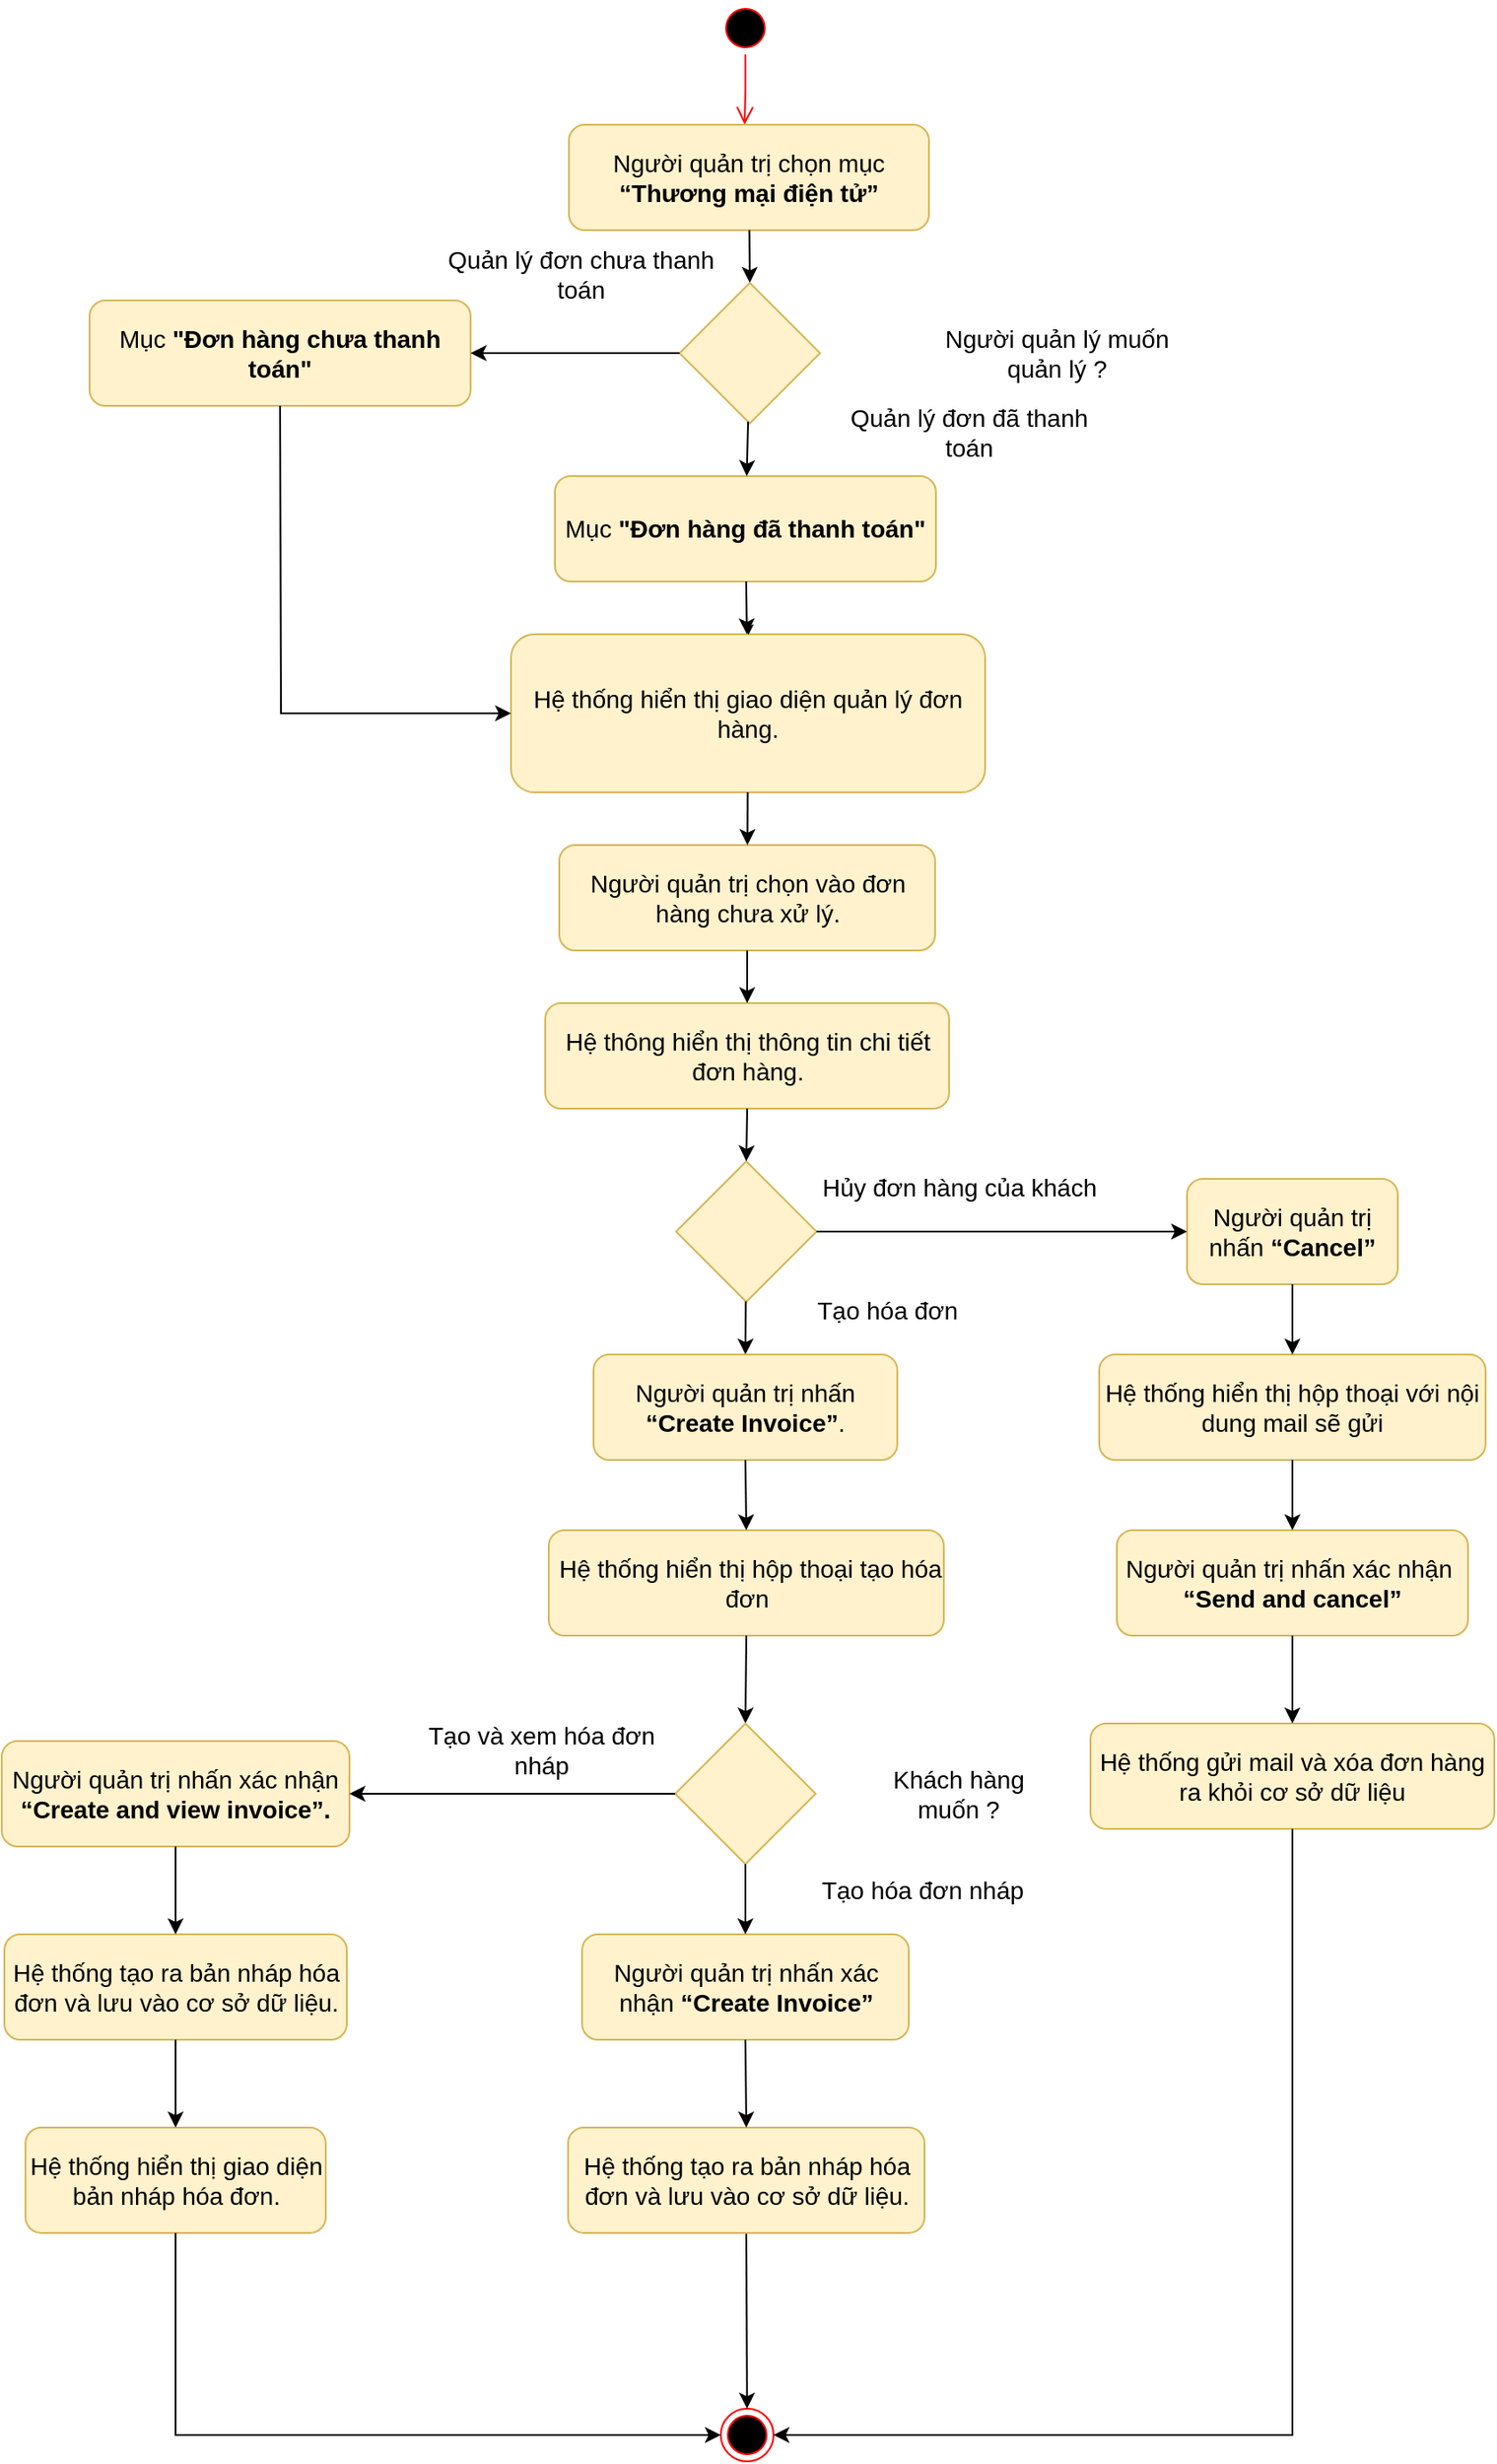 <mxfile version="20.5.3" type="device"><diagram id="NtIufhbVTjzd1eWzALGa" name="Page-1"><mxGraphModel dx="1635" dy="913" grid="1" gridSize="10" guides="1" tooltips="1" connect="1" arrows="1" fold="1" page="1" pageScale="1" pageWidth="850" pageHeight="1100" math="0" shadow="0"><root><mxCell id="0"/><mxCell id="1" parent="0"/><mxCell id="KUfu6anbVa3KnyMD5vDD-1" value="" style="ellipse;html=1;shape=endState;fillColor=#000000;strokeColor=#ff0000;fontSize=14;" parent="1" vertex="1"><mxGeometry x="409.5" y="1450" width="30" height="30" as="geometry"/></mxCell><mxCell id="KUfu6anbVa3KnyMD5vDD-2" value="" style="ellipse;html=1;shape=startState;fillColor=#000000;strokeColor=#ff0000;fontSize=14;" parent="1" vertex="1"><mxGeometry x="408.5" y="80" width="30" height="30" as="geometry"/></mxCell><mxCell id="KUfu6anbVa3KnyMD5vDD-3" value="" style="edgeStyle=orthogonalEdgeStyle;html=1;verticalAlign=bottom;endArrow=open;endSize=8;strokeColor=#ff0000;rounded=0;fontSize=14;entryX=0.488;entryY=0;entryDx=0;entryDy=0;entryPerimeter=0;" parent="1" source="KUfu6anbVa3KnyMD5vDD-2" edge="1" target="KUfu6anbVa3KnyMD5vDD-4"><mxGeometry relative="1" as="geometry"><mxPoint x="423" y="140" as="targetPoint"/></mxGeometry></mxCell><mxCell id="KUfu6anbVa3KnyMD5vDD-4" value="&lt;b id=&quot;docs-internal-guid-8980c4c9-7fff-c3e4-bc21-66bbaf039bb8&quot; style=&quot;font-weight: normal; font-size: 14px;&quot;&gt;&lt;span style=&quot;font-size: 14px; font-family: Calibri, sans-serif; color: rgb(0, 0, 0); background-color: transparent; font-weight: 400; font-style: normal; font-variant: normal; text-decoration: none; vertical-align: baseline;&quot;&gt;Người quản trị chọn mục &lt;/span&gt;&lt;span style=&quot;font-size: 14px; font-family: Calibri, sans-serif; color: rgb(0, 0, 0); background-color: transparent; font-weight: 700; font-style: normal; font-variant: normal; text-decoration: none; vertical-align: baseline;&quot;&gt;“Thương mại điện tử”&lt;/span&gt;&lt;/b&gt;" style="rounded=1;whiteSpace=wrap;html=1;fillColor=#fff2cc;strokeColor=#d6b656;fontSize=14;" parent="1" vertex="1"><mxGeometry x="323" y="150" width="205" height="60" as="geometry"/></mxCell><mxCell id="KUfu6anbVa3KnyMD5vDD-5" value="&lt;span id=&quot;docs-internal-guid-a3a27db2-7fff-051c-828b-8b4efbaabe49&quot; style=&quot;font-size: 14px;&quot;&gt;&lt;p style=&quot;line-height: 1.2; margin-top: 0pt; margin-bottom: 0pt; font-size: 14px;&quot; dir=&quot;ltr&quot;&gt;&lt;span id=&quot;docs-internal-guid-9647f9d7-7fff-be7b-ffa3-6aff18ac8986&quot; style=&quot;font-size: 14px;&quot;&gt;&lt;/span&gt;&lt;/p&gt;&lt;p style=&quot;line-height: 1.2; margin-top: 0pt; margin-bottom: 0pt; font-size: 14px;&quot; dir=&quot;ltr&quot;&gt;&lt;span style=&quot;font-size: 14px; font-family: Calibri, sans-serif; color: rgb(0, 0, 0); background-color: transparent; font-weight: 400; font-style: normal; font-variant: normal; text-decoration: none; vertical-align: baseline;&quot;&gt;Hệ thống hiển thị giao diện quản lý đơn hàng.&lt;/span&gt;&lt;/p&gt;&lt;/span&gt;" style="rounded=1;whiteSpace=wrap;html=1;fillColor=#fff2cc;strokeColor=#d6b656;fontSize=14;" parent="1" vertex="1"><mxGeometry x="290" y="440" width="270" height="90" as="geometry"/></mxCell><mxCell id="KUfu6anbVa3KnyMD5vDD-6" value="&lt;span id=&quot;docs-internal-guid-f438fb41-7fff-bad0-ffcc-31dd240963cc&quot; style=&quot;font-size: 14px;&quot;&gt;&lt;span style=&quot;font-size: 14px; font-family: Calibri, sans-serif; background-color: transparent; font-variant-numeric: normal; font-variant-east-asian: normal; vertical-align: baseline;&quot;&gt;Người&amp;nbsp;&lt;span style=&quot;font-family: Helvetica; font-size: 14px;&quot; id=&quot;docs-internal-guid-8980c4c9-7fff-c3e4-bc21-66bbaf039bb8&quot;&gt;&lt;span style=&quot;font-family: Calibri, sans-serif; background-color: transparent; font-variant-numeric: normal; font-variant-east-asian: normal; vertical-align: baseline; font-size: 14px;&quot;&gt;quản trị&amp;nbsp;&lt;/span&gt;&lt;/span&gt;chọn vào đơn hàng chưa xử lý. &lt;/span&gt;&lt;/span&gt;" style="rounded=1;whiteSpace=wrap;html=1;fillColor=#fff2cc;strokeColor=#d6b656;fontSize=14;" parent="1" vertex="1"><mxGeometry x="317.5" y="560" width="214" height="60" as="geometry"/></mxCell><mxCell id="KUfu6anbVa3KnyMD5vDD-7" value="&lt;span style=&quot;background-color: transparent; font-family: Calibri, sans-serif; font-size: 14px;&quot;&gt;Hệ thông hiển thị thông tin chi tiết đơn hàng.&lt;/span&gt;&lt;br style=&quot;font-size: 14px;&quot;&gt;" style="rounded=1;whiteSpace=wrap;html=1;fillColor=#fff2cc;strokeColor=#d6b656;fontSize=14;" parent="1" vertex="1"><mxGeometry x="309.5" y="650" width="230" height="60" as="geometry"/></mxCell><mxCell id="KUfu6anbVa3KnyMD5vDD-9" value="" style="endArrow=classic;html=1;rounded=0;entryX=0.5;entryY=0;entryDx=0;entryDy=0;fontSize=14;" parent="1" source="KUfu6anbVa3KnyMD5vDD-4" target="KUfu6anbVa3KnyMD5vDD-49" edge="1"><mxGeometry width="50" height="50" relative="1" as="geometry"><mxPoint x="243.5" y="410" as="sourcePoint"/><mxPoint x="614.5" y="190" as="targetPoint"/></mxGeometry></mxCell><mxCell id="KUfu6anbVa3KnyMD5vDD-10" value="" style="endArrow=classic;html=1;rounded=0;fontSize=14;" parent="1" source="KUfu6anbVa3KnyMD5vDD-5" target="KUfu6anbVa3KnyMD5vDD-6" edge="1"><mxGeometry width="50" height="50" relative="1" as="geometry"><mxPoint x="434.5" y="420" as="sourcePoint"/><mxPoint x="434.5" y="480" as="targetPoint"/></mxGeometry></mxCell><mxCell id="KUfu6anbVa3KnyMD5vDD-11" value="" style="endArrow=classic;html=1;rounded=0;fontSize=14;" parent="1" source="KUfu6anbVa3KnyMD5vDD-6" target="KUfu6anbVa3KnyMD5vDD-7" edge="1"><mxGeometry width="50" height="50" relative="1" as="geometry"><mxPoint x="444.5" y="430" as="sourcePoint"/><mxPoint x="444.5" y="490" as="targetPoint"/></mxGeometry></mxCell><mxCell id="KUfu6anbVa3KnyMD5vDD-13" value="" style="rhombus;whiteSpace=wrap;html=1;fillColor=#fff2cc;strokeColor=#d6b656;fontSize=14;" parent="1" vertex="1"><mxGeometry x="384" y="740" width="80" height="80" as="geometry"/></mxCell><mxCell id="KUfu6anbVa3KnyMD5vDD-16" value="&lt;span id=&quot;docs-internal-guid-1f173d41-7fff-8cbb-1a45-6fe85110846f&quot; style=&quot;font-size: 14px;&quot;&gt;&lt;span style=&quot;font-size: 14px; font-family: Calibri, sans-serif; background-color: transparent; font-variant-numeric: normal; font-variant-east-asian: normal; vertical-align: baseline;&quot;&gt;Người quản trị nhấn &lt;/span&gt;&lt;span style=&quot;font-size: 14px; font-family: Calibri, sans-serif; background-color: transparent; font-weight: 700; font-variant-numeric: normal; font-variant-east-asian: normal; vertical-align: baseline;&quot;&gt;“Cancel”&lt;/span&gt;&lt;/span&gt;" style="rounded=1;whiteSpace=wrap;html=1;fillColor=#fff2cc;strokeColor=#d6b656;fontSize=14;" parent="1" vertex="1"><mxGeometry x="675" y="750" width="120" height="60" as="geometry"/></mxCell><mxCell id="KUfu6anbVa3KnyMD5vDD-26" value="" style="endArrow=classic;html=1;rounded=0;fontSize=14;" parent="1" source="KUfu6anbVa3KnyMD5vDD-13" target="KUfu6anbVa3KnyMD5vDD-16" edge="1"><mxGeometry width="50" height="50" relative="1" as="geometry"><mxPoint x="580" y="750" as="sourcePoint"/><mxPoint x="630" y="700" as="targetPoint"/></mxGeometry></mxCell><mxCell id="KUfu6anbVa3KnyMD5vDD-33" value="" style="endArrow=classic;html=1;rounded=0;fontSize=14;exitX=0.5;exitY=1;exitDx=0;exitDy=0;" parent="1" source="Atl_5R1qisVYsRcEx3GR-12" target="KUfu6anbVa3KnyMD5vDD-1" edge="1"><mxGeometry width="50" height="50" relative="1" as="geometry"><mxPoint x="424.5" y="1410" as="sourcePoint"/><mxPoint x="269.5" y="1450" as="targetPoint"/></mxGeometry></mxCell><mxCell id="KUfu6anbVa3KnyMD5vDD-37" value="Hủy đơn hàng của khách" style="text;html=1;strokeColor=none;fillColor=none;align=center;verticalAlign=middle;whiteSpace=wrap;rounded=0;fontSize=14;" parent="1" vertex="1"><mxGeometry x="466" y="740" width="159" height="30" as="geometry"/></mxCell><mxCell id="KUfu6anbVa3KnyMD5vDD-40" value="" style="endArrow=classic;html=1;rounded=0;fontSize=14;entryX=0.5;entryY=0;entryDx=0;entryDy=0;" parent="1" source="KUfu6anbVa3KnyMD5vDD-13" target="Atl_5R1qisVYsRcEx3GR-5" edge="1"><mxGeometry width="50" height="50" relative="1" as="geometry"><mxPoint x="600" y="920" as="sourcePoint"/><mxPoint x="427.4" y="850" as="targetPoint"/></mxGeometry></mxCell><mxCell id="KUfu6anbVa3KnyMD5vDD-42" value="Tạo hóa đơn" style="text;html=1;strokeColor=none;fillColor=none;align=center;verticalAlign=middle;whiteSpace=wrap;rounded=0;fontSize=14;" parent="1" vertex="1"><mxGeometry x="459" y="810" width="91" height="30" as="geometry"/></mxCell><mxCell id="KUfu6anbVa3KnyMD5vDD-48" value="&lt;span id=&quot;docs-internal-guid-2b19aabf-7fff-3144-191e-baf4130a2cd1&quot; style=&quot;font-size: 14px;&quot;&gt;&lt;span style=&quot;font-size: 14px; font-family: Calibri, sans-serif; background-color: transparent; font-variant-numeric: normal; font-variant-east-asian: normal; vertical-align: baseline;&quot;&gt;Mục &lt;b style=&quot;font-size: 14px;&quot;&gt;&quot;Đơn hàng chưa thanh toán&quot;&lt;/b&gt;&lt;/span&gt;&lt;/span&gt;" style="rounded=1;whiteSpace=wrap;html=1;fillColor=#fff2cc;strokeColor=#d6b656;fontSize=14;" parent="1" vertex="1"><mxGeometry x="50" y="250" width="217" height="60" as="geometry"/></mxCell><mxCell id="KUfu6anbVa3KnyMD5vDD-49" value="" style="rhombus;whiteSpace=wrap;html=1;fillColor=#fff2cc;strokeColor=#d6b656;fontSize=14;" parent="1" vertex="1"><mxGeometry x="386" y="240" width="80" height="80" as="geometry"/></mxCell><mxCell id="KUfu6anbVa3KnyMD5vDD-85" value="" style="edgeStyle=orthogonalEdgeStyle;rounded=0;orthogonalLoop=1;jettySize=auto;html=1;strokeWidth=0;fontSize=14;" parent="1" source="KUfu6anbVa3KnyMD5vDD-50" target="KUfu6anbVa3KnyMD5vDD-5" edge="1"><mxGeometry relative="1" as="geometry"/></mxCell><mxCell id="KUfu6anbVa3KnyMD5vDD-50" value="&lt;span style=&quot;font-family: Calibri, sans-serif; font-size: 14px;&quot;&gt;Mục&amp;nbsp;&lt;/span&gt;&lt;b style=&quot;font-family: Calibri, sans-serif; font-size: 14px;&quot;&gt;&quot;Đơn hàng đã thanh toán&quot;&lt;/b&gt;" style="rounded=1;whiteSpace=wrap;html=1;fillColor=#fff2cc;strokeColor=#d6b656;fontSize=14;" parent="1" vertex="1"><mxGeometry x="315" y="350" width="217" height="60" as="geometry"/></mxCell><mxCell id="KUfu6anbVa3KnyMD5vDD-52" value="" style="endArrow=classic;html=1;rounded=0;fontSize=14;" parent="1" source="KUfu6anbVa3KnyMD5vDD-49" target="KUfu6anbVa3KnyMD5vDD-48" edge="1"><mxGeometry width="50" height="50" relative="1" as="geometry"><mxPoint x="314.5" y="340" as="sourcePoint"/><mxPoint x="263" y="270" as="targetPoint"/></mxGeometry></mxCell><mxCell id="KUfu6anbVa3KnyMD5vDD-53" value="" style="endArrow=classic;html=1;rounded=0;fontSize=14;" parent="1" source="KUfu6anbVa3KnyMD5vDD-49" target="KUfu6anbVa3KnyMD5vDD-50" edge="1"><mxGeometry width="50" height="50" relative="1" as="geometry"><mxPoint x="514.5" y="380" as="sourcePoint"/><mxPoint x="564.5" y="330" as="targetPoint"/></mxGeometry></mxCell><mxCell id="KUfu6anbVa3KnyMD5vDD-54" value="" style="endArrow=classic;html=1;rounded=0;exitX=0.5;exitY=1;exitDx=0;exitDy=0;entryX=0;entryY=0.5;entryDx=0;entryDy=0;fontSize=14;" parent="1" source="KUfu6anbVa3KnyMD5vDD-48" target="KUfu6anbVa3KnyMD5vDD-5" edge="1"><mxGeometry width="50" height="50" relative="1" as="geometry"><mxPoint x="160" y="490" as="sourcePoint"/><mxPoint x="210" y="440" as="targetPoint"/><Array as="points"><mxPoint x="159" y="485"/></Array></mxGeometry></mxCell><mxCell id="KUfu6anbVa3KnyMD5vDD-55" value="" style="endArrow=classic;html=1;rounded=0;fontSize=14;" parent="1" source="KUfu6anbVa3KnyMD5vDD-50" target="KUfu6anbVa3KnyMD5vDD-5" edge="1"><mxGeometry width="50" height="50" relative="1" as="geometry"><mxPoint x="590" y="380" as="sourcePoint"/><mxPoint x="640" y="330" as="targetPoint"/></mxGeometry></mxCell><mxCell id="OPF8tcInGK0EnsV9tsto-1" value="&lt;font style=&quot;font-size: 14px;&quot;&gt;Người quản lý muốn quản lý ?&lt;/font&gt;" style="text;html=1;strokeColor=none;fillColor=none;align=center;verticalAlign=middle;whiteSpace=wrap;rounded=0;fontSize=14;" parent="1" vertex="1"><mxGeometry x="522" y="265" width="158" height="30" as="geometry"/></mxCell><mxCell id="OPF8tcInGK0EnsV9tsto-2" value="Quản lý đơn chưa thanh toán" style="text;html=1;strokeColor=none;fillColor=none;align=center;verticalAlign=middle;whiteSpace=wrap;rounded=0;fontSize=14;" parent="1" vertex="1"><mxGeometry x="244.5" y="220" width="170" height="30" as="geometry"/></mxCell><mxCell id="OPF8tcInGK0EnsV9tsto-3" value="Quản lý đơn đã thanh toán" style="text;html=1;strokeColor=none;fillColor=none;align=center;verticalAlign=middle;whiteSpace=wrap;rounded=0;fontSize=14;" parent="1" vertex="1"><mxGeometry x="472" y="310" width="158" height="30" as="geometry"/></mxCell><mxCell id="Atl_5R1qisVYsRcEx3GR-4" value="" style="endArrow=classic;html=1;rounded=0;fontSize=14;exitX=0.5;exitY=1;exitDx=0;exitDy=0;entryX=0.5;entryY=0;entryDx=0;entryDy=0;" edge="1" parent="1" source="KUfu6anbVa3KnyMD5vDD-7" target="KUfu6anbVa3KnyMD5vDD-13"><mxGeometry width="50" height="50" relative="1" as="geometry"><mxPoint x="250" y="770" as="sourcePoint"/><mxPoint x="362" y="780" as="targetPoint"/></mxGeometry></mxCell><mxCell id="Atl_5R1qisVYsRcEx3GR-5" value="&lt;span id=&quot;docs-internal-guid-dfa1f547-7fff-2bdf-1cb7-a252db305fa9&quot; style=&quot;font-size: 14px;&quot;&gt;&lt;span style=&quot;font-size: 14px; font-family: Calibri, sans-serif; background-color: transparent; font-variant-numeric: normal; font-variant-east-asian: normal; vertical-align: baseline;&quot;&gt;Người quản trị nhấn &lt;/span&gt;&lt;span style=&quot;font-size: 14px; font-family: Calibri, sans-serif; background-color: transparent; font-weight: 700; font-variant-numeric: normal; font-variant-east-asian: normal; vertical-align: baseline;&quot;&gt;“Create Invoice”&lt;/span&gt;&lt;span style=&quot;font-size: 14px; font-family: Calibri, sans-serif; background-color: transparent; font-variant-numeric: normal; font-variant-east-asian: normal; vertical-align: baseline;&quot;&gt;.&lt;/span&gt;&lt;/span&gt;" style="rounded=1;whiteSpace=wrap;html=1;fontSize=14;fillColor=#fff2cc;strokeColor=#d6b656;" vertex="1" parent="1"><mxGeometry x="337" y="850" width="173" height="60" as="geometry"/></mxCell><mxCell id="Atl_5R1qisVYsRcEx3GR-6" value="&lt;span id=&quot;docs-internal-guid-a148e994-7fff-7543-564e-c5d7829d4c5a&quot; style=&quot;font-size: 14px;&quot;&gt;&lt;p style=&quot;line-height: 1.2; margin-top: 0pt; margin-bottom: 0pt; font-size: 14px;&quot; dir=&quot;ltr&quot;&gt;&lt;span style=&quot;font-size: 14px; font-family: Calibri, sans-serif; background-color: transparent; font-variant-numeric: normal; font-variant-east-asian: normal; vertical-align: baseline;&quot;&gt;&amp;nbsp;Hệ thống hiển thị hộp thoại tạo hóa đơn&lt;/span&gt;&lt;/p&gt;&lt;/span&gt;" style="rounded=1;whiteSpace=wrap;html=1;fontSize=14;fillColor=#fff2cc;strokeColor=#d6b656;" vertex="1" parent="1"><mxGeometry x="311.5" y="950" width="225" height="60" as="geometry"/></mxCell><mxCell id="Atl_5R1qisVYsRcEx3GR-7" value="" style="endArrow=classic;html=1;rounded=0;fontSize=14;exitX=0.5;exitY=1;exitDx=0;exitDy=0;entryX=0.5;entryY=0;entryDx=0;entryDy=0;" edge="1" parent="1" source="Atl_5R1qisVYsRcEx3GR-5" target="Atl_5R1qisVYsRcEx3GR-6"><mxGeometry width="50" height="50" relative="1" as="geometry"><mxPoint x="230" y="950" as="sourcePoint"/><mxPoint x="280" y="900" as="targetPoint"/></mxGeometry></mxCell><mxCell id="Atl_5R1qisVYsRcEx3GR-8" value="&lt;span id=&quot;docs-internal-guid-fc3072d5-7fff-f784-47d9-ce96b7c219a7&quot; style=&quot;font-size: 14px;&quot;&gt;&lt;span style=&quot;font-size: 14px; font-family: Calibri, sans-serif; background-color: transparent; font-variant-numeric: normal; font-variant-east-asian: normal; vertical-align: baseline;&quot;&gt;Người quản trị nhấn xác nhận &lt;/span&gt;&lt;span style=&quot;font-size: 14px; font-family: Calibri, sans-serif; background-color: transparent; font-weight: 700; font-variant-numeric: normal; font-variant-east-asian: normal; vertical-align: baseline;&quot;&gt;“Create Invoice”&lt;/span&gt;&lt;/span&gt;" style="rounded=1;whiteSpace=wrap;html=1;fontSize=14;fillColor=#fff2cc;strokeColor=#d6b656;" vertex="1" parent="1"><mxGeometry x="330.5" y="1180" width="186" height="60" as="geometry"/></mxCell><mxCell id="Atl_5R1qisVYsRcEx3GR-9" value="" style="endArrow=classic;html=1;rounded=0;fontSize=14;exitX=0.5;exitY=1;exitDx=0;exitDy=0;entryX=0.5;entryY=0;entryDx=0;entryDy=0;" edge="1" parent="1" source="Atl_5R1qisVYsRcEx3GR-6" target="Atl_5R1qisVYsRcEx3GR-10"><mxGeometry width="50" height="50" relative="1" as="geometry"><mxPoint x="260" y="1100" as="sourcePoint"/><mxPoint x="310" y="1050" as="targetPoint"/></mxGeometry></mxCell><mxCell id="Atl_5R1qisVYsRcEx3GR-10" value="" style="rhombus;whiteSpace=wrap;html=1;fontSize=14;fillColor=#fff2cc;strokeColor=#d6b656;" vertex="1" parent="1"><mxGeometry x="383.5" y="1060" width="80" height="80" as="geometry"/></mxCell><mxCell id="Atl_5R1qisVYsRcEx3GR-11" value="&lt;span id=&quot;docs-internal-guid-6cd0357e-7fff-cd3f-b1c7-c881328d71bc&quot; style=&quot;font-size: 14px;&quot;&gt;&lt;span style=&quot;font-size: 14px; font-family: Calibri, sans-serif; background-color: transparent; font-variant-numeric: normal; font-variant-east-asian: normal; vertical-align: baseline;&quot;&gt;Người quản trị nhấn xác nhận &lt;/span&gt;&lt;span style=&quot;font-size: 14px; font-family: Calibri, sans-serif; background-color: transparent; font-weight: 700; font-variant-numeric: normal; font-variant-east-asian: normal; vertical-align: baseline;&quot;&gt;“Create and view invoice”.&lt;/span&gt;&lt;/span&gt;" style="rounded=1;whiteSpace=wrap;html=1;fontSize=14;fillColor=#fff2cc;strokeColor=#d6b656;" vertex="1" parent="1"><mxGeometry y="1070" width="198" height="60" as="geometry"/></mxCell><mxCell id="Atl_5R1qisVYsRcEx3GR-12" value="&lt;span id=&quot;docs-internal-guid-7376fcf2-7fff-389c-331b-919ae2164b77&quot; style=&quot;font-size: 14px;&quot;&gt;&lt;p style=&quot;line-height: 1.2; margin-top: 0pt; margin-bottom: 0pt; font-size: 14px;&quot; dir=&quot;ltr&quot;&gt;&lt;span style=&quot;font-size: 14px; font-family: Calibri, sans-serif; background-color: transparent; font-variant-numeric: normal; font-variant-east-asian: normal; vertical-align: baseline;&quot;&gt;Hệ thống tạo ra bản nháp hóa đơn và lưu vào cơ sở dữ liệu.&lt;/span&gt;&lt;/p&gt;&lt;/span&gt;" style="rounded=1;whiteSpace=wrap;html=1;fontSize=14;fillColor=#fff2cc;strokeColor=#d6b656;" vertex="1" parent="1"><mxGeometry x="322.5" y="1290" width="203" height="60" as="geometry"/></mxCell><mxCell id="Atl_5R1qisVYsRcEx3GR-13" value="" style="endArrow=classic;html=1;rounded=0;fontSize=14;entryX=1;entryY=0.5;entryDx=0;entryDy=0;exitX=0;exitY=0.5;exitDx=0;exitDy=0;" edge="1" parent="1" source="Atl_5R1qisVYsRcEx3GR-10" target="Atl_5R1qisVYsRcEx3GR-11"><mxGeometry width="50" height="50" relative="1" as="geometry"><mxPoint x="370" y="1110" as="sourcePoint"/><mxPoint x="640" y="1010" as="targetPoint"/></mxGeometry></mxCell><mxCell id="Atl_5R1qisVYsRcEx3GR-14" value="" style="endArrow=classic;html=1;rounded=0;fontSize=14;exitX=0.5;exitY=1;exitDx=0;exitDy=0;entryX=0.5;entryY=0;entryDx=0;entryDy=0;" edge="1" parent="1" source="Atl_5R1qisVYsRcEx3GR-10" target="Atl_5R1qisVYsRcEx3GR-8"><mxGeometry width="50" height="50" relative="1" as="geometry"><mxPoint x="190" y="1200" as="sourcePoint"/><mxPoint x="240" y="1150" as="targetPoint"/></mxGeometry></mxCell><mxCell id="Atl_5R1qisVYsRcEx3GR-15" value="" style="endArrow=classic;html=1;rounded=0;fontSize=14;exitX=0.5;exitY=1;exitDx=0;exitDy=0;entryX=0.5;entryY=0;entryDx=0;entryDy=0;" edge="1" parent="1" source="Atl_5R1qisVYsRcEx3GR-8" target="Atl_5R1qisVYsRcEx3GR-12"><mxGeometry width="50" height="50" relative="1" as="geometry"><mxPoint x="230" y="1300" as="sourcePoint"/><mxPoint x="280" y="1250" as="targetPoint"/></mxGeometry></mxCell><mxCell id="Atl_5R1qisVYsRcEx3GR-16" value="&lt;span id=&quot;docs-internal-guid-64fc56ea-7fff-a6c4-2f9f-66c4e80b82fb&quot; style=&quot;font-size: 14px;&quot;&gt;&lt;p style=&quot;line-height: 1.2; margin-top: 0pt; margin-bottom: 0pt; font-size: 14px;&quot; dir=&quot;ltr&quot;&gt;&lt;span style=&quot;font-size: 14px; font-family: Calibri, sans-serif; background-color: transparent; font-variant-numeric: normal; font-variant-east-asian: normal; vertical-align: baseline;&quot;&gt;Hệ thống hiển thị hộp thoại với nội dung mail sẽ gửi&lt;/span&gt;&lt;/p&gt;&lt;/span&gt;" style="rounded=1;whiteSpace=wrap;html=1;fontSize=14;fillColor=#fff2cc;strokeColor=#d6b656;" vertex="1" parent="1"><mxGeometry x="625" y="850" width="220" height="60" as="geometry"/></mxCell><mxCell id="Atl_5R1qisVYsRcEx3GR-17" value="&lt;span id=&quot;docs-internal-guid-534b0598-7fff-e2f4-b260-5c2d2dabd2e7&quot; style=&quot;font-size: 14px;&quot;&gt;&lt;span style=&quot;font-size: 14px; font-family: Calibri, sans-serif; background-color: transparent; font-variant-numeric: normal; font-variant-east-asian: normal; vertical-align: baseline;&quot;&gt;Người quản trị nhấn xác nhận&amp;nbsp; &lt;/span&gt;&lt;span style=&quot;font-size: 14px; font-family: Calibri, sans-serif; background-color: transparent; font-weight: 700; font-variant-numeric: normal; font-variant-east-asian: normal; vertical-align: baseline;&quot;&gt;“Send and cancel”&lt;/span&gt;&lt;/span&gt;" style="rounded=1;whiteSpace=wrap;html=1;fontSize=14;fillColor=#fff2cc;strokeColor=#d6b656;" vertex="1" parent="1"><mxGeometry x="635" y="950" width="200" height="60" as="geometry"/></mxCell><mxCell id="Atl_5R1qisVYsRcEx3GR-18" value="&lt;span id=&quot;docs-internal-guid-a77e1a29-7fff-0c01-60ed-9ff3a96c3b01&quot; style=&quot;font-size: 14px;&quot;&gt;&lt;span style=&quot;font-size: 14px; font-family: Calibri, sans-serif; background-color: transparent; font-variant-numeric: normal; font-variant-east-asian: normal; vertical-align: baseline;&quot;&gt;Hệ thống gửi mail và xóa đơn hàng ra khỏi cơ sở dữ liệu&lt;/span&gt;&lt;/span&gt;" style="rounded=1;whiteSpace=wrap;html=1;fontSize=14;fillColor=#fff2cc;strokeColor=#d6b656;" vertex="1" parent="1"><mxGeometry x="620" y="1060" width="230" height="60" as="geometry"/></mxCell><mxCell id="Atl_5R1qisVYsRcEx3GR-19" value="&lt;span id=&quot;docs-internal-guid-672ea0d9-7fff-bf4d-1dcd-7330a0e17d21&quot; style=&quot;font-size: 14px;&quot;&gt;&lt;span style=&quot;font-size: 14px; font-family: Calibri, sans-serif; background-color: transparent; font-variant-numeric: normal; font-variant-east-asian: normal; vertical-align: baseline;&quot;&gt;Hệ thống tạo ra bản nháp hóa đơn và lưu vào cơ sở dữ liệu.&lt;/span&gt;&lt;/span&gt;" style="rounded=1;whiteSpace=wrap;html=1;fontSize=14;fillColor=#fff2cc;strokeColor=#d6b656;" vertex="1" parent="1"><mxGeometry x="1.5" y="1180" width="195" height="60" as="geometry"/></mxCell><mxCell id="Atl_5R1qisVYsRcEx3GR-20" value="&lt;span id=&quot;docs-internal-guid-47fc7db5-7fff-4a57-5d29-e4eb3c6378d8&quot; style=&quot;font-size: 14px;&quot;&gt;&lt;p style=&quot;line-height: 1.2; margin-top: 0pt; margin-bottom: 0pt; font-size: 14px;&quot; dir=&quot;ltr&quot;&gt;&lt;span style=&quot;font-size: 14px; font-family: Calibri, sans-serif; background-color: transparent; font-variant-numeric: normal; font-variant-east-asian: normal; vertical-align: baseline;&quot;&gt;Hệ thống hiển thị giao diện bản nháp hóa đơn.&lt;/span&gt;&lt;/p&gt;&lt;/span&gt;" style="rounded=1;whiteSpace=wrap;html=1;fontSize=14;fillColor=#fff2cc;strokeColor=#d6b656;" vertex="1" parent="1"><mxGeometry x="13.5" y="1290" width="171" height="60" as="geometry"/></mxCell><mxCell id="Atl_5R1qisVYsRcEx3GR-21" value="" style="endArrow=classic;html=1;rounded=0;fontSize=14;exitX=0.5;exitY=1;exitDx=0;exitDy=0;entryX=0.5;entryY=0;entryDx=0;entryDy=0;" edge="1" parent="1" source="KUfu6anbVa3KnyMD5vDD-16" target="Atl_5R1qisVYsRcEx3GR-16"><mxGeometry width="50" height="50" relative="1" as="geometry"><mxPoint x="985" y="850" as="sourcePoint"/><mxPoint x="1035" y="800" as="targetPoint"/></mxGeometry></mxCell><mxCell id="Atl_5R1qisVYsRcEx3GR-22" value="" style="endArrow=classic;html=1;rounded=0;fontSize=14;exitX=0.5;exitY=1;exitDx=0;exitDy=0;entryX=0.5;entryY=0;entryDx=0;entryDy=0;" edge="1" parent="1" source="Atl_5R1qisVYsRcEx3GR-16" target="Atl_5R1qisVYsRcEx3GR-17"><mxGeometry width="50" height="50" relative="1" as="geometry"><mxPoint x="925" y="950" as="sourcePoint"/><mxPoint x="975" y="900" as="targetPoint"/></mxGeometry></mxCell><mxCell id="Atl_5R1qisVYsRcEx3GR-23" value="" style="endArrow=classic;html=1;rounded=0;fontSize=14;exitX=0.5;exitY=1;exitDx=0;exitDy=0;entryX=0.5;entryY=0;entryDx=0;entryDy=0;" edge="1" parent="1" source="Atl_5R1qisVYsRcEx3GR-17" target="Atl_5R1qisVYsRcEx3GR-18"><mxGeometry width="50" height="50" relative="1" as="geometry"><mxPoint x="875" y="1060" as="sourcePoint"/><mxPoint x="925" y="1010" as="targetPoint"/></mxGeometry></mxCell><mxCell id="Atl_5R1qisVYsRcEx3GR-24" value="" style="endArrow=classic;html=1;rounded=0;fontSize=14;exitX=0.5;exitY=1;exitDx=0;exitDy=0;entryX=1;entryY=0.5;entryDx=0;entryDy=0;" edge="1" parent="1" source="Atl_5R1qisVYsRcEx3GR-18" target="KUfu6anbVa3KnyMD5vDD-1"><mxGeometry width="50" height="50" relative="1" as="geometry"><mxPoint x="800" y="1290" as="sourcePoint"/><mxPoint x="850" y="1240" as="targetPoint"/><Array as="points"><mxPoint x="735" y="1465"/></Array></mxGeometry></mxCell><mxCell id="Atl_5R1qisVYsRcEx3GR-25" value="" style="endArrow=classic;html=1;rounded=0;fontSize=14;exitX=0.5;exitY=1;exitDx=0;exitDy=0;entryX=0.5;entryY=0;entryDx=0;entryDy=0;" edge="1" parent="1" source="Atl_5R1qisVYsRcEx3GR-11" target="Atl_5R1qisVYsRcEx3GR-19"><mxGeometry width="50" height="50" relative="1" as="geometry"><mxPoint x="-80" y="1210" as="sourcePoint"/><mxPoint x="-30" y="1160" as="targetPoint"/></mxGeometry></mxCell><mxCell id="Atl_5R1qisVYsRcEx3GR-26" value="" style="endArrow=classic;html=1;rounded=0;fontSize=14;exitX=0.5;exitY=1;exitDx=0;exitDy=0;entryX=0.5;entryY=0;entryDx=0;entryDy=0;" edge="1" parent="1" source="Atl_5R1qisVYsRcEx3GR-19" target="Atl_5R1qisVYsRcEx3GR-20"><mxGeometry width="50" height="50" relative="1" as="geometry"><mxPoint x="109" y="1140" as="sourcePoint"/><mxPoint x="-20" y="1170" as="targetPoint"/></mxGeometry></mxCell><mxCell id="Atl_5R1qisVYsRcEx3GR-27" value="" style="endArrow=classic;html=1;rounded=0;fontSize=14;exitX=0.5;exitY=1;exitDx=0;exitDy=0;entryX=0;entryY=0.5;entryDx=0;entryDy=0;" edge="1" parent="1" source="Atl_5R1qisVYsRcEx3GR-20" target="KUfu6anbVa3KnyMD5vDD-1"><mxGeometry width="50" height="50" relative="1" as="geometry"><mxPoint x="209" y="1150" as="sourcePoint"/><mxPoint x="80" y="1180" as="targetPoint"/><Array as="points"><mxPoint x="99" y="1465"/></Array></mxGeometry></mxCell><mxCell id="Atl_5R1qisVYsRcEx3GR-29" value="Khách hàng muốn ?" style="text;html=1;strokeColor=none;fillColor=none;align=center;verticalAlign=middle;whiteSpace=wrap;rounded=0;fontSize=14;" vertex="1" parent="1"><mxGeometry x="490" y="1085" width="110" height="30" as="geometry"/></mxCell><mxCell id="Atl_5R1qisVYsRcEx3GR-30" value="Tạo và xem hóa đơn nháp" style="text;html=1;strokeColor=none;fillColor=none;align=center;verticalAlign=middle;whiteSpace=wrap;rounded=0;fontSize=14;" vertex="1" parent="1"><mxGeometry x="240" y="1060" width="135" height="30" as="geometry"/></mxCell><mxCell id="Atl_5R1qisVYsRcEx3GR-31" value="Tạo hóa đơn nháp" style="text;html=1;strokeColor=none;fillColor=none;align=center;verticalAlign=middle;whiteSpace=wrap;rounded=0;fontSize=14;" vertex="1" parent="1"><mxGeometry x="459" y="1140" width="131" height="30" as="geometry"/></mxCell></root></mxGraphModel></diagram></mxfile>